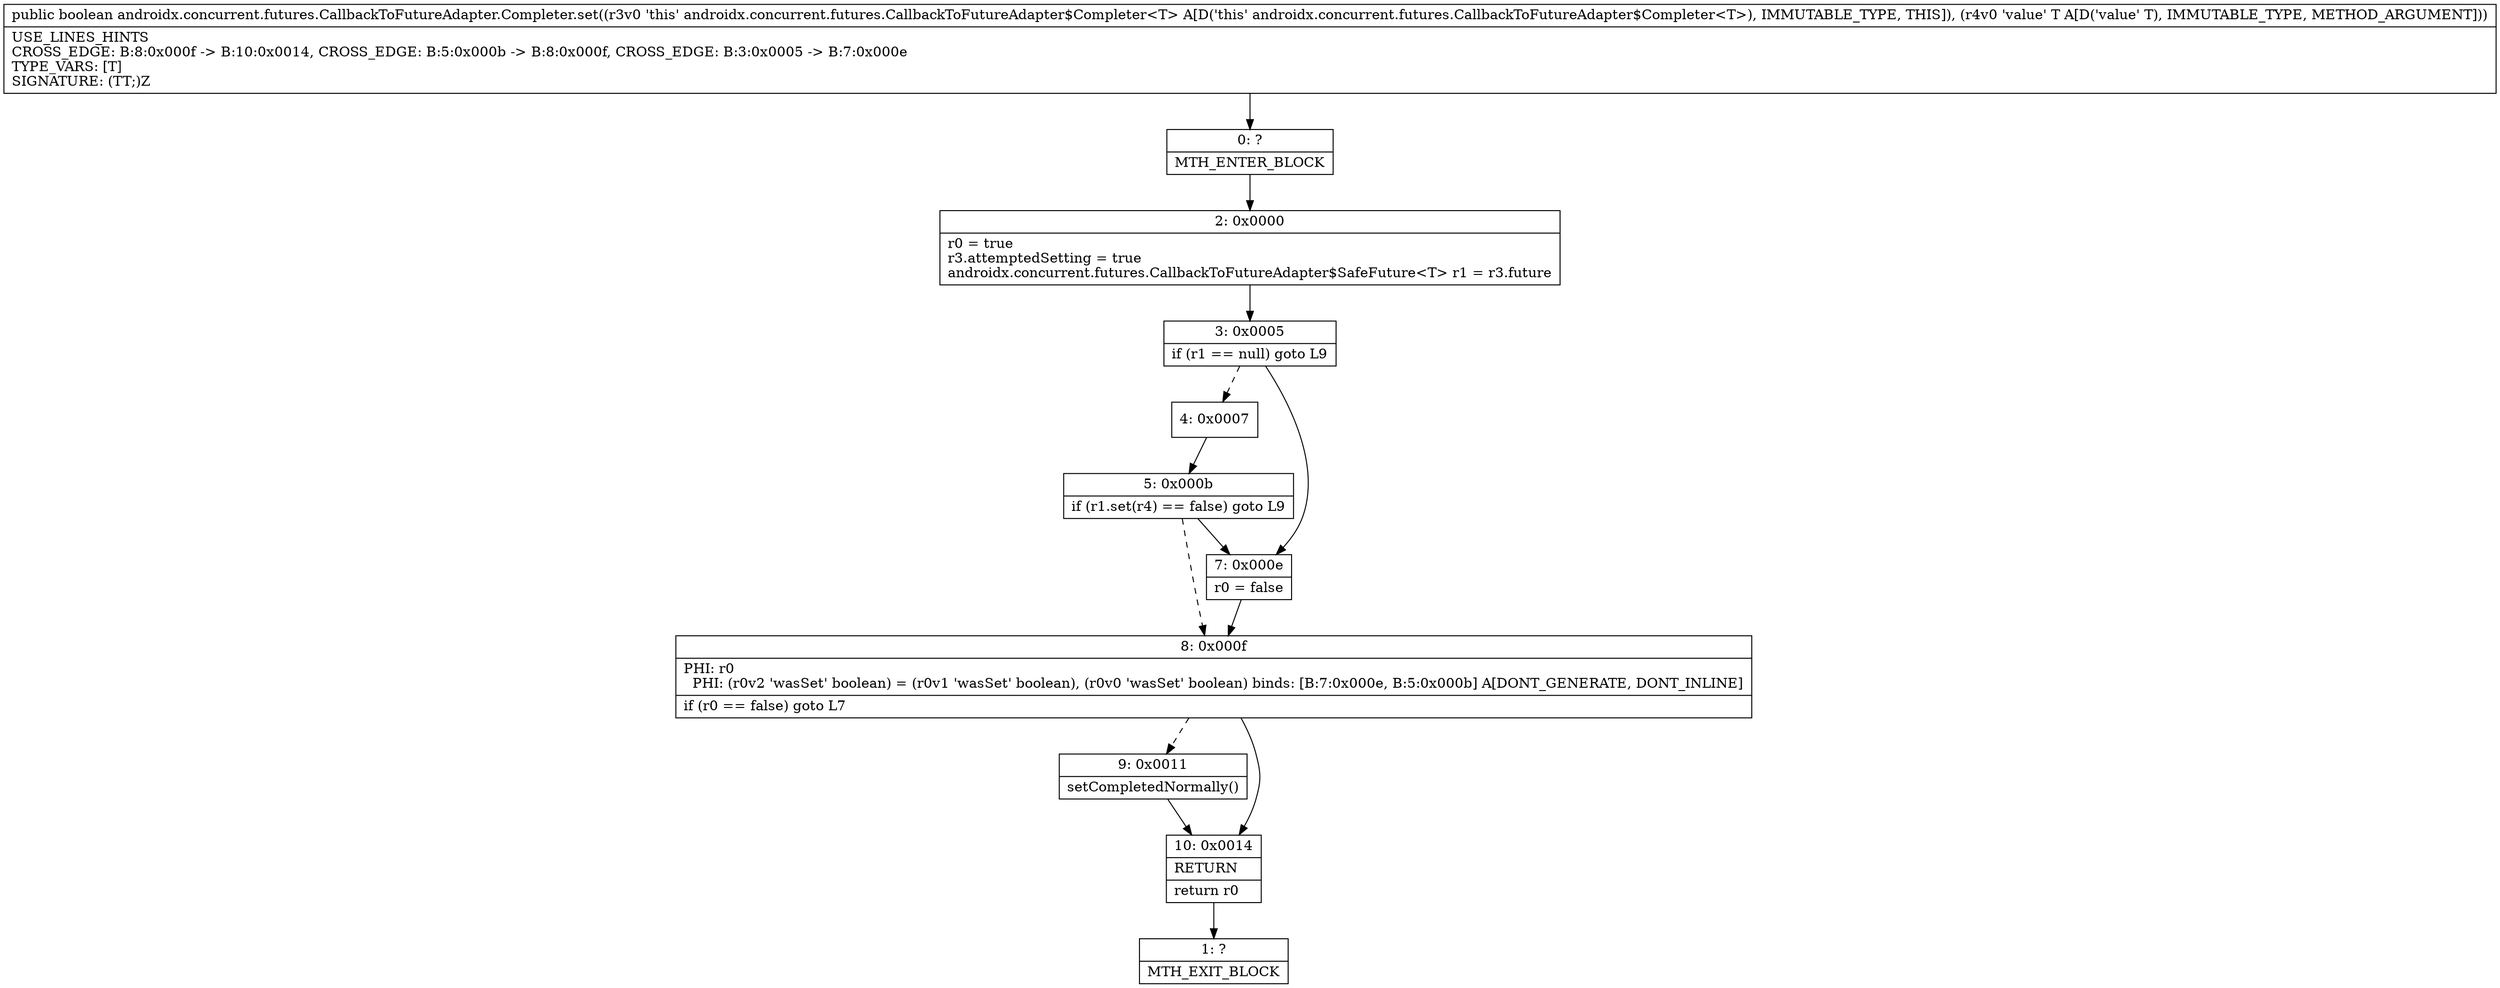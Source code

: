 digraph "CFG forandroidx.concurrent.futures.CallbackToFutureAdapter.Completer.set(Ljava\/lang\/Object;)Z" {
Node_0 [shape=record,label="{0\:\ ?|MTH_ENTER_BLOCK\l}"];
Node_2 [shape=record,label="{2\:\ 0x0000|r0 = true\lr3.attemptedSetting = true\landroidx.concurrent.futures.CallbackToFutureAdapter$SafeFuture\<T\> r1 = r3.future\l}"];
Node_3 [shape=record,label="{3\:\ 0x0005|if (r1 == null) goto L9\l}"];
Node_4 [shape=record,label="{4\:\ 0x0007}"];
Node_5 [shape=record,label="{5\:\ 0x000b|if (r1.set(r4) == false) goto L9\l}"];
Node_8 [shape=record,label="{8\:\ 0x000f|PHI: r0 \l  PHI: (r0v2 'wasSet' boolean) = (r0v1 'wasSet' boolean), (r0v0 'wasSet' boolean) binds: [B:7:0x000e, B:5:0x000b] A[DONT_GENERATE, DONT_INLINE]\l|if (r0 == false) goto L7\l}"];
Node_9 [shape=record,label="{9\:\ 0x0011|setCompletedNormally()\l}"];
Node_10 [shape=record,label="{10\:\ 0x0014|RETURN\l|return r0\l}"];
Node_1 [shape=record,label="{1\:\ ?|MTH_EXIT_BLOCK\l}"];
Node_7 [shape=record,label="{7\:\ 0x000e|r0 = false\l}"];
MethodNode[shape=record,label="{public boolean androidx.concurrent.futures.CallbackToFutureAdapter.Completer.set((r3v0 'this' androidx.concurrent.futures.CallbackToFutureAdapter$Completer\<T\> A[D('this' androidx.concurrent.futures.CallbackToFutureAdapter$Completer\<T\>), IMMUTABLE_TYPE, THIS]), (r4v0 'value' T A[D('value' T), IMMUTABLE_TYPE, METHOD_ARGUMENT]))  | USE_LINES_HINTS\lCROSS_EDGE: B:8:0x000f \-\> B:10:0x0014, CROSS_EDGE: B:5:0x000b \-\> B:8:0x000f, CROSS_EDGE: B:3:0x0005 \-\> B:7:0x000e\lTYPE_VARS: [T]\lSIGNATURE: (TT;)Z\l}"];
MethodNode -> Node_0;Node_0 -> Node_2;
Node_2 -> Node_3;
Node_3 -> Node_4[style=dashed];
Node_3 -> Node_7;
Node_4 -> Node_5;
Node_5 -> Node_7;
Node_5 -> Node_8[style=dashed];
Node_8 -> Node_9[style=dashed];
Node_8 -> Node_10;
Node_9 -> Node_10;
Node_10 -> Node_1;
Node_7 -> Node_8;
}

